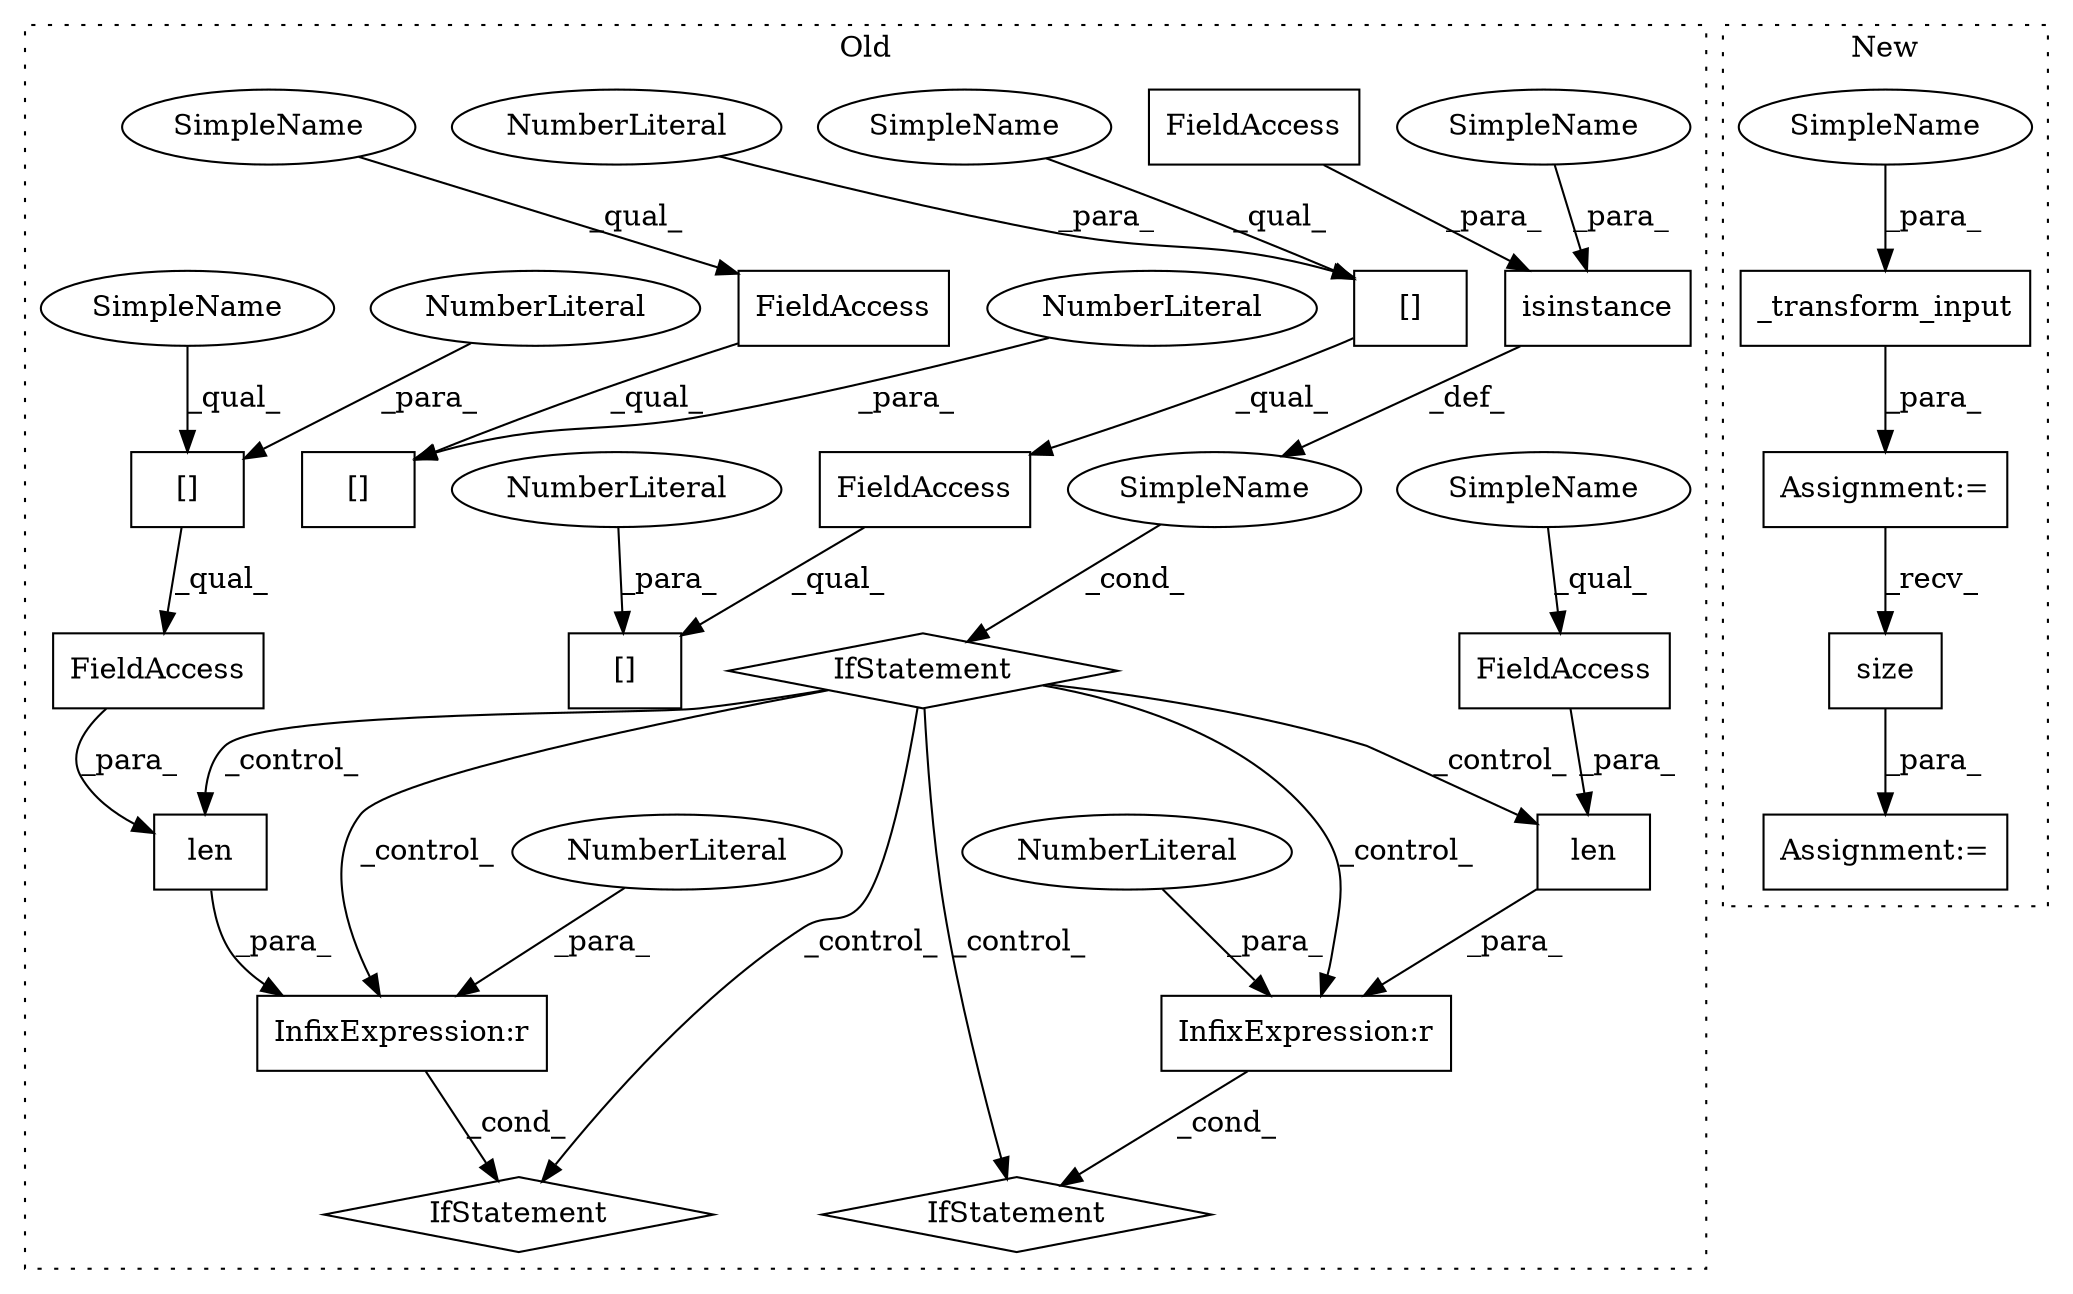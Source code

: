 digraph G {
subgraph cluster0 {
1 [label="len" a="32" s="3355,3370" l="4,1" shape="box"];
3 [label="IfStatement" a="25" s="3377" l="3" shape="diamond"];
4 [label="InfixExpression:r" a="27" s="3371" l="4" shape="box"];
5 [label="NumberLiteral" a="34" s="3375" l="1" shape="ellipse"];
7 [label="FieldAccess" a="22" s="3359" l="11" shape="box"];
8 [label="[]" a="2" s="3274,3281" l="6,1" shape="box"];
9 [label="NumberLiteral" a="34" s="3280" l="1" shape="ellipse"];
10 [label="[]" a="2" s="3298,3305" l="6,1" shape="box"];
11 [label="NumberLiteral" a="34" s="3304" l="1" shape="ellipse"];
12 [label="FieldAccess" a="22" s="3298" l="14" shape="box"];
13 [label="[]" a="2" s="3298,3314" l="15,1" shape="box"];
14 [label="NumberLiteral" a="34" s="3313" l="1" shape="ellipse"];
15 [label="FieldAccess" a="22" s="3274" l="14" shape="box"];
16 [label="len" a="32" s="3270,3288" l="4,1" shape="box"];
17 [label="InfixExpression:r" a="27" s="3289" l="4" shape="box"];
18 [label="NumberLiteral" a="34" s="3293" l="1" shape="ellipse"];
19 [label="FieldAccess" a="22" s="3380" l="11" shape="box"];
20 [label="[]" a="2" s="3380,3393" l="12,1" shape="box"];
21 [label="NumberLiteral" a="34" s="3392" l="1" shape="ellipse"];
22 [label="IfStatement" a="25" s="3295" l="3" shape="diamond"];
23 [label="SimpleName" a="42" s="" l="" shape="ellipse"];
24 [label="IfStatement" a="25" s="3220,3247" l="4,2" shape="diamond"];
25 [label="isinstance" a="32" s="3224,3246" l="11,1" shape="box"];
26 [label="FieldAccess" a="22" s="3241" l="5" shape="box"];
29 [label="SimpleName" a="42" s="3359" l="5" shape="ellipse"];
30 [label="SimpleName" a="42" s="3274" l="5" shape="ellipse"];
31 [label="SimpleName" a="42" s="3235" l="5" shape="ellipse"];
32 [label="SimpleName" a="42" s="3380" l="5" shape="ellipse"];
33 [label="SimpleName" a="42" s="3298" l="5" shape="ellipse"];
label = "Old";
style="dotted";
}
subgraph cluster1 {
2 [label="_transform_input" a="32" s="3121,3143" l="17,1" shape="box"];
6 [label="size" a="32" s="3215" l="6" shape="box"];
27 [label="Assignment:=" a="7" s="3207" l="2" shape="box"];
28 [label="Assignment:=" a="7" s="3120" l="1" shape="box"];
34 [label="SimpleName" a="42" s="3138" l="5" shape="ellipse"];
label = "New";
style="dotted";
}
1 -> 4 [label="_para_"];
2 -> 28 [label="_para_"];
4 -> 3 [label="_cond_"];
5 -> 4 [label="_para_"];
6 -> 27 [label="_para_"];
7 -> 1 [label="_para_"];
8 -> 15 [label="_qual_"];
9 -> 8 [label="_para_"];
10 -> 12 [label="_qual_"];
11 -> 10 [label="_para_"];
12 -> 13 [label="_qual_"];
14 -> 13 [label="_para_"];
15 -> 16 [label="_para_"];
16 -> 17 [label="_para_"];
17 -> 22 [label="_cond_"];
18 -> 17 [label="_para_"];
19 -> 20 [label="_qual_"];
21 -> 20 [label="_para_"];
23 -> 24 [label="_cond_"];
24 -> 16 [label="_control_"];
24 -> 17 [label="_control_"];
24 -> 22 [label="_control_"];
24 -> 4 [label="_control_"];
24 -> 1 [label="_control_"];
24 -> 3 [label="_control_"];
25 -> 23 [label="_def_"];
26 -> 25 [label="_para_"];
28 -> 6 [label="_recv_"];
29 -> 7 [label="_qual_"];
30 -> 8 [label="_qual_"];
31 -> 25 [label="_para_"];
32 -> 19 [label="_qual_"];
33 -> 10 [label="_qual_"];
34 -> 2 [label="_para_"];
}